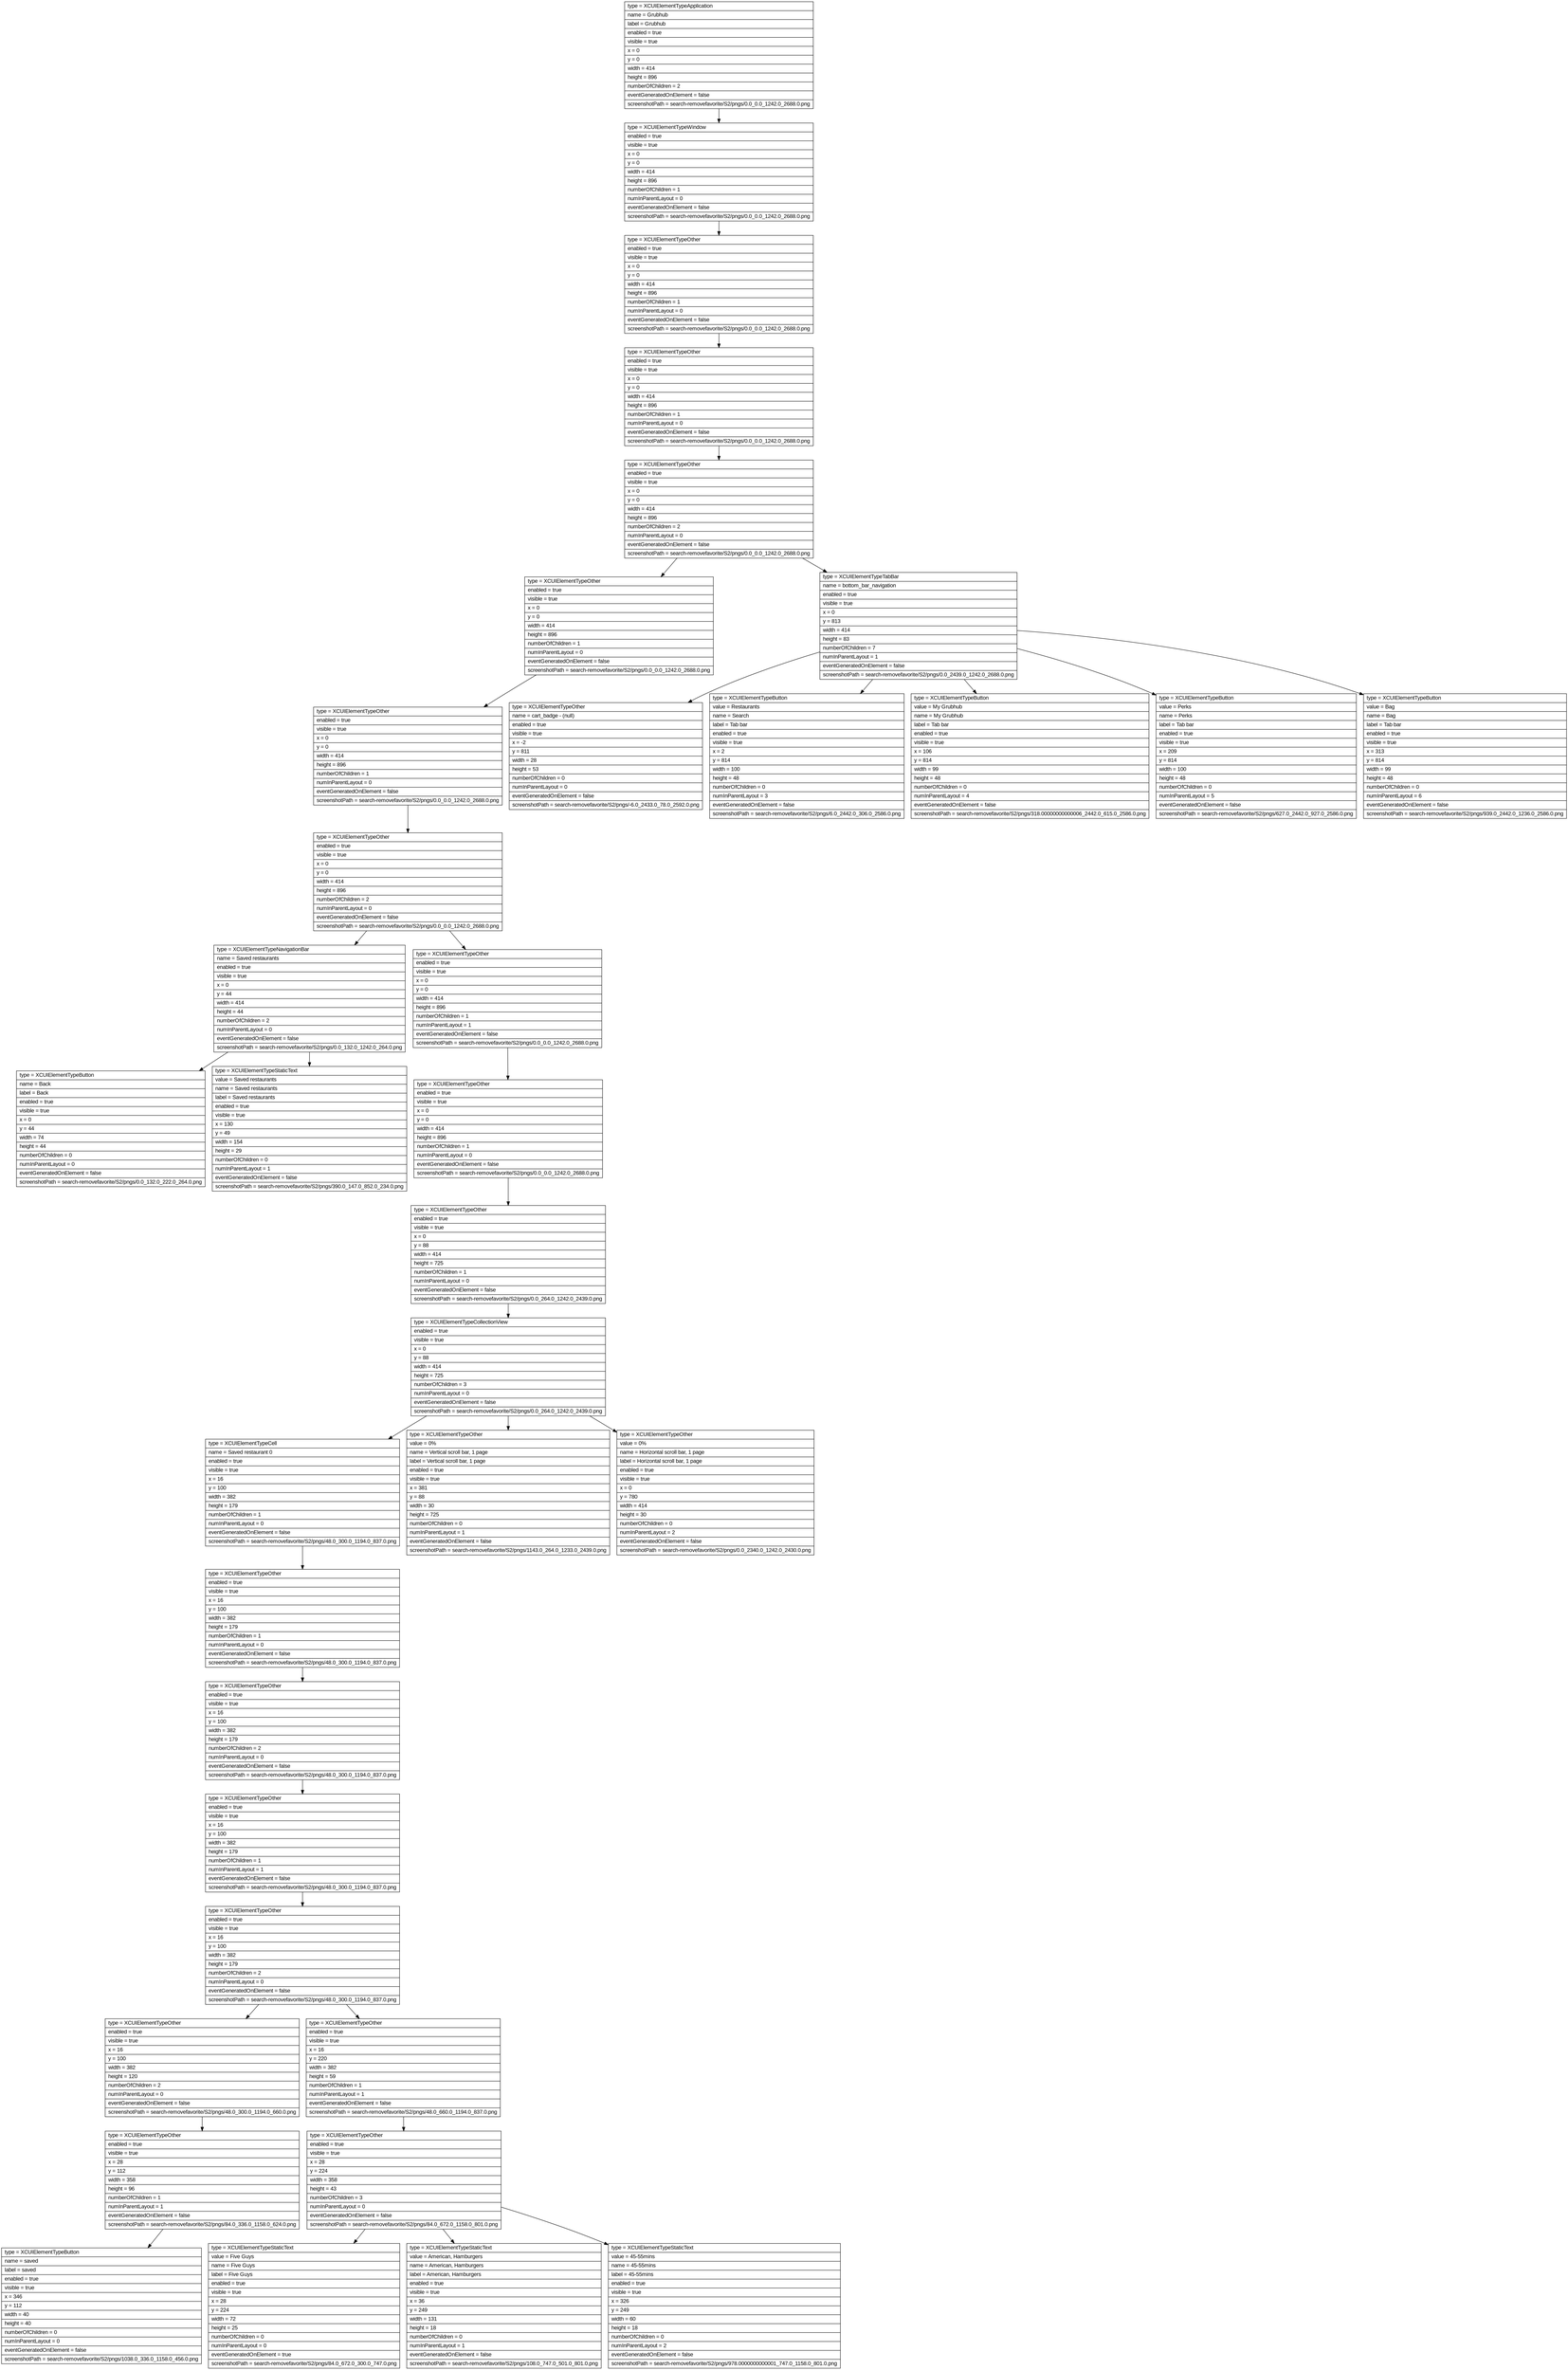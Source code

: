 digraph Layout {

	node [shape=record fontname=Arial];

	0	[label="{type = XCUIElementTypeApplication\l|name = Grubhub\l|label = Grubhub\l|enabled = true\l|visible = true\l|x = 0\l|y = 0\l|width = 414\l|height = 896\l|numberOfChildren = 2\l|eventGeneratedOnElement = false \l|screenshotPath = search-removefavorite/S2/pngs/0.0_0.0_1242.0_2688.0.png\l}"]
	1	[label="{type = XCUIElementTypeWindow\l|enabled = true\l|visible = true\l|x = 0\l|y = 0\l|width = 414\l|height = 896\l|numberOfChildren = 1\l|numInParentLayout = 0\l|eventGeneratedOnElement = false \l|screenshotPath = search-removefavorite/S2/pngs/0.0_0.0_1242.0_2688.0.png\l}"]
	2	[label="{type = XCUIElementTypeOther\l|enabled = true\l|visible = true\l|x = 0\l|y = 0\l|width = 414\l|height = 896\l|numberOfChildren = 1\l|numInParentLayout = 0\l|eventGeneratedOnElement = false \l|screenshotPath = search-removefavorite/S2/pngs/0.0_0.0_1242.0_2688.0.png\l}"]
	3	[label="{type = XCUIElementTypeOther\l|enabled = true\l|visible = true\l|x = 0\l|y = 0\l|width = 414\l|height = 896\l|numberOfChildren = 1\l|numInParentLayout = 0\l|eventGeneratedOnElement = false \l|screenshotPath = search-removefavorite/S2/pngs/0.0_0.0_1242.0_2688.0.png\l}"]
	4	[label="{type = XCUIElementTypeOther\l|enabled = true\l|visible = true\l|x = 0\l|y = 0\l|width = 414\l|height = 896\l|numberOfChildren = 2\l|numInParentLayout = 0\l|eventGeneratedOnElement = false \l|screenshotPath = search-removefavorite/S2/pngs/0.0_0.0_1242.0_2688.0.png\l}"]
	5	[label="{type = XCUIElementTypeOther\l|enabled = true\l|visible = true\l|x = 0\l|y = 0\l|width = 414\l|height = 896\l|numberOfChildren = 1\l|numInParentLayout = 0\l|eventGeneratedOnElement = false \l|screenshotPath = search-removefavorite/S2/pngs/0.0_0.0_1242.0_2688.0.png\l}"]
	6	[label="{type = XCUIElementTypeTabBar\l|name = bottom_bar_navigation\l|enabled = true\l|visible = true\l|x = 0\l|y = 813\l|width = 414\l|height = 83\l|numberOfChildren = 7\l|numInParentLayout = 1\l|eventGeneratedOnElement = false \l|screenshotPath = search-removefavorite/S2/pngs/0.0_2439.0_1242.0_2688.0.png\l}"]
	7	[label="{type = XCUIElementTypeOther\l|enabled = true\l|visible = true\l|x = 0\l|y = 0\l|width = 414\l|height = 896\l|numberOfChildren = 1\l|numInParentLayout = 0\l|eventGeneratedOnElement = false \l|screenshotPath = search-removefavorite/S2/pngs/0.0_0.0_1242.0_2688.0.png\l}"]
	8	[label="{type = XCUIElementTypeOther\l|name = cart_badge - (null)\l|enabled = true\l|visible = true\l|x = -2\l|y = 811\l|width = 28\l|height = 53\l|numberOfChildren = 0\l|numInParentLayout = 0\l|eventGeneratedOnElement = false \l|screenshotPath = search-removefavorite/S2/pngs/-6.0_2433.0_78.0_2592.0.png\l}"]
	9	[label="{type = XCUIElementTypeButton\l|value = Restaurants\l|name = Search\l|label = Tab bar\l|enabled = true\l|visible = true\l|x = 2\l|y = 814\l|width = 100\l|height = 48\l|numberOfChildren = 0\l|numInParentLayout = 3\l|eventGeneratedOnElement = false \l|screenshotPath = search-removefavorite/S2/pngs/6.0_2442.0_306.0_2586.0.png\l}"]
	10	[label="{type = XCUIElementTypeButton\l|value = My Grubhub\l|name = My Grubhub\l|label = Tab bar\l|enabled = true\l|visible = true\l|x = 106\l|y = 814\l|width = 99\l|height = 48\l|numberOfChildren = 0\l|numInParentLayout = 4\l|eventGeneratedOnElement = false \l|screenshotPath = search-removefavorite/S2/pngs/318.00000000000006_2442.0_615.0_2586.0.png\l}"]
	11	[label="{type = XCUIElementTypeButton\l|value = Perks\l|name = Perks\l|label = Tab bar\l|enabled = true\l|visible = true\l|x = 209\l|y = 814\l|width = 100\l|height = 48\l|numberOfChildren = 0\l|numInParentLayout = 5\l|eventGeneratedOnElement = false \l|screenshotPath = search-removefavorite/S2/pngs/627.0_2442.0_927.0_2586.0.png\l}"]
	12	[label="{type = XCUIElementTypeButton\l|value = Bag\l|name = Bag\l|label = Tab bar\l|enabled = true\l|visible = true\l|x = 313\l|y = 814\l|width = 99\l|height = 48\l|numberOfChildren = 0\l|numInParentLayout = 6\l|eventGeneratedOnElement = false \l|screenshotPath = search-removefavorite/S2/pngs/939.0_2442.0_1236.0_2586.0.png\l}"]
	13	[label="{type = XCUIElementTypeOther\l|enabled = true\l|visible = true\l|x = 0\l|y = 0\l|width = 414\l|height = 896\l|numberOfChildren = 2\l|numInParentLayout = 0\l|eventGeneratedOnElement = false \l|screenshotPath = search-removefavorite/S2/pngs/0.0_0.0_1242.0_2688.0.png\l}"]
	14	[label="{type = XCUIElementTypeNavigationBar\l|name = Saved restaurants\l|enabled = true\l|visible = true\l|x = 0\l|y = 44\l|width = 414\l|height = 44\l|numberOfChildren = 2\l|numInParentLayout = 0\l|eventGeneratedOnElement = false \l|screenshotPath = search-removefavorite/S2/pngs/0.0_132.0_1242.0_264.0.png\l}"]
	15	[label="{type = XCUIElementTypeOther\l|enabled = true\l|visible = true\l|x = 0\l|y = 0\l|width = 414\l|height = 896\l|numberOfChildren = 1\l|numInParentLayout = 1\l|eventGeneratedOnElement = false \l|screenshotPath = search-removefavorite/S2/pngs/0.0_0.0_1242.0_2688.0.png\l}"]
	16	[label="{type = XCUIElementTypeButton\l|name = Back\l|label = Back\l|enabled = true\l|visible = true\l|x = 0\l|y = 44\l|width = 74\l|height = 44\l|numberOfChildren = 0\l|numInParentLayout = 0\l|eventGeneratedOnElement = false \l|screenshotPath = search-removefavorite/S2/pngs/0.0_132.0_222.0_264.0.png\l}"]
	17	[label="{type = XCUIElementTypeStaticText\l|value = Saved restaurants\l|name = Saved restaurants\l|label = Saved restaurants\l|enabled = true\l|visible = true\l|x = 130\l|y = 49\l|width = 154\l|height = 29\l|numberOfChildren = 0\l|numInParentLayout = 1\l|eventGeneratedOnElement = false \l|screenshotPath = search-removefavorite/S2/pngs/390.0_147.0_852.0_234.0.png\l}"]
	18	[label="{type = XCUIElementTypeOther\l|enabled = true\l|visible = true\l|x = 0\l|y = 0\l|width = 414\l|height = 896\l|numberOfChildren = 1\l|numInParentLayout = 0\l|eventGeneratedOnElement = false \l|screenshotPath = search-removefavorite/S2/pngs/0.0_0.0_1242.0_2688.0.png\l}"]
	19	[label="{type = XCUIElementTypeOther\l|enabled = true\l|visible = true\l|x = 0\l|y = 88\l|width = 414\l|height = 725\l|numberOfChildren = 1\l|numInParentLayout = 0\l|eventGeneratedOnElement = false \l|screenshotPath = search-removefavorite/S2/pngs/0.0_264.0_1242.0_2439.0.png\l}"]
	20	[label="{type = XCUIElementTypeCollectionView\l|enabled = true\l|visible = true\l|x = 0\l|y = 88\l|width = 414\l|height = 725\l|numberOfChildren = 3\l|numInParentLayout = 0\l|eventGeneratedOnElement = false \l|screenshotPath = search-removefavorite/S2/pngs/0.0_264.0_1242.0_2439.0.png\l}"]
	21	[label="{type = XCUIElementTypeCell\l|name = Saved restaurant 0\l|enabled = true\l|visible = true\l|x = 16\l|y = 100\l|width = 382\l|height = 179\l|numberOfChildren = 1\l|numInParentLayout = 0\l|eventGeneratedOnElement = false \l|screenshotPath = search-removefavorite/S2/pngs/48.0_300.0_1194.0_837.0.png\l}"]
	22	[label="{type = XCUIElementTypeOther\l|value = 0%\l|name = Vertical scroll bar, 1 page\l|label = Vertical scroll bar, 1 page\l|enabled = true\l|visible = true\l|x = 381\l|y = 88\l|width = 30\l|height = 725\l|numberOfChildren = 0\l|numInParentLayout = 1\l|eventGeneratedOnElement = false \l|screenshotPath = search-removefavorite/S2/pngs/1143.0_264.0_1233.0_2439.0.png\l}"]
	23	[label="{type = XCUIElementTypeOther\l|value = 0%\l|name = Horizontal scroll bar, 1 page\l|label = Horizontal scroll bar, 1 page\l|enabled = true\l|visible = true\l|x = 0\l|y = 780\l|width = 414\l|height = 30\l|numberOfChildren = 0\l|numInParentLayout = 2\l|eventGeneratedOnElement = false \l|screenshotPath = search-removefavorite/S2/pngs/0.0_2340.0_1242.0_2430.0.png\l}"]
	24	[label="{type = XCUIElementTypeOther\l|enabled = true\l|visible = true\l|x = 16\l|y = 100\l|width = 382\l|height = 179\l|numberOfChildren = 1\l|numInParentLayout = 0\l|eventGeneratedOnElement = false \l|screenshotPath = search-removefavorite/S2/pngs/48.0_300.0_1194.0_837.0.png\l}"]
	25	[label="{type = XCUIElementTypeOther\l|enabled = true\l|visible = true\l|x = 16\l|y = 100\l|width = 382\l|height = 179\l|numberOfChildren = 2\l|numInParentLayout = 0\l|eventGeneratedOnElement = false \l|screenshotPath = search-removefavorite/S2/pngs/48.0_300.0_1194.0_837.0.png\l}"]
	26	[label="{type = XCUIElementTypeOther\l|enabled = true\l|visible = true\l|x = 16\l|y = 100\l|width = 382\l|height = 179\l|numberOfChildren = 1\l|numInParentLayout = 1\l|eventGeneratedOnElement = false \l|screenshotPath = search-removefavorite/S2/pngs/48.0_300.0_1194.0_837.0.png\l}"]
	27	[label="{type = XCUIElementTypeOther\l|enabled = true\l|visible = true\l|x = 16\l|y = 100\l|width = 382\l|height = 179\l|numberOfChildren = 2\l|numInParentLayout = 0\l|eventGeneratedOnElement = false \l|screenshotPath = search-removefavorite/S2/pngs/48.0_300.0_1194.0_837.0.png\l}"]
	28	[label="{type = XCUIElementTypeOther\l|enabled = true\l|visible = true\l|x = 16\l|y = 100\l|width = 382\l|height = 120\l|numberOfChildren = 2\l|numInParentLayout = 0\l|eventGeneratedOnElement = false \l|screenshotPath = search-removefavorite/S2/pngs/48.0_300.0_1194.0_660.0.png\l}"]
	29	[label="{type = XCUIElementTypeOther\l|enabled = true\l|visible = true\l|x = 16\l|y = 220\l|width = 382\l|height = 59\l|numberOfChildren = 1\l|numInParentLayout = 1\l|eventGeneratedOnElement = false \l|screenshotPath = search-removefavorite/S2/pngs/48.0_660.0_1194.0_837.0.png\l}"]
	30	[label="{type = XCUIElementTypeOther\l|enabled = true\l|visible = true\l|x = 28\l|y = 112\l|width = 358\l|height = 96\l|numberOfChildren = 1\l|numInParentLayout = 1\l|eventGeneratedOnElement = false \l|screenshotPath = search-removefavorite/S2/pngs/84.0_336.0_1158.0_624.0.png\l}"]
	31	[label="{type = XCUIElementTypeOther\l|enabled = true\l|visible = true\l|x = 28\l|y = 224\l|width = 358\l|height = 43\l|numberOfChildren = 3\l|numInParentLayout = 0\l|eventGeneratedOnElement = false \l|screenshotPath = search-removefavorite/S2/pngs/84.0_672.0_1158.0_801.0.png\l}"]
	32	[label="{type = XCUIElementTypeButton\l|name = saved\l|label = saved\l|enabled = true\l|visible = true\l|x = 346\l|y = 112\l|width = 40\l|height = 40\l|numberOfChildren = 0\l|numInParentLayout = 0\l|eventGeneratedOnElement = false \l|screenshotPath = search-removefavorite/S2/pngs/1038.0_336.0_1158.0_456.0.png\l}"]
	33	[label="{type = XCUIElementTypeStaticText\l|value = Five Guys\l|name = Five Guys\l|label = Five Guys\l|enabled = true\l|visible = true\l|x = 28\l|y = 224\l|width = 72\l|height = 25\l|numberOfChildren = 0\l|numInParentLayout = 0\l|eventGeneratedOnElement = true \l|screenshotPath = search-removefavorite/S2/pngs/84.0_672.0_300.0_747.0.png\l}"]
	34	[label="{type = XCUIElementTypeStaticText\l|value = American, Hamburgers\l|name = American, Hamburgers\l|label = American, Hamburgers\l|enabled = true\l|visible = true\l|x = 36\l|y = 249\l|width = 131\l|height = 18\l|numberOfChildren = 0\l|numInParentLayout = 1\l|eventGeneratedOnElement = false \l|screenshotPath = search-removefavorite/S2/pngs/108.0_747.0_501.0_801.0.png\l}"]
	35	[label="{type = XCUIElementTypeStaticText\l|value = 45-55mins\l|name = 45-55mins\l|label = 45-55mins\l|enabled = true\l|visible = true\l|x = 326\l|y = 249\l|width = 60\l|height = 18\l|numberOfChildren = 0\l|numInParentLayout = 2\l|eventGeneratedOnElement = false \l|screenshotPath = search-removefavorite/S2/pngs/978.0000000000001_747.0_1158.0_801.0.png\l}"]


	0 -> 1
	1 -> 2
	2 -> 3
	3 -> 4
	4 -> 5
	4 -> 6
	5 -> 7
	6 -> 8
	6 -> 9
	6 -> 10
	6 -> 11
	6 -> 12
	7 -> 13
	13 -> 14
	13 -> 15
	14 -> 16
	14 -> 17
	15 -> 18
	18 -> 19
	19 -> 20
	20 -> 21
	20 -> 22
	20 -> 23
	21 -> 24
	24 -> 25
	25 -> 26
	26 -> 27
	27 -> 28
	27 -> 29
	28 -> 30
	29 -> 31
	30 -> 32
	31 -> 33
	31 -> 34
	31 -> 35


}